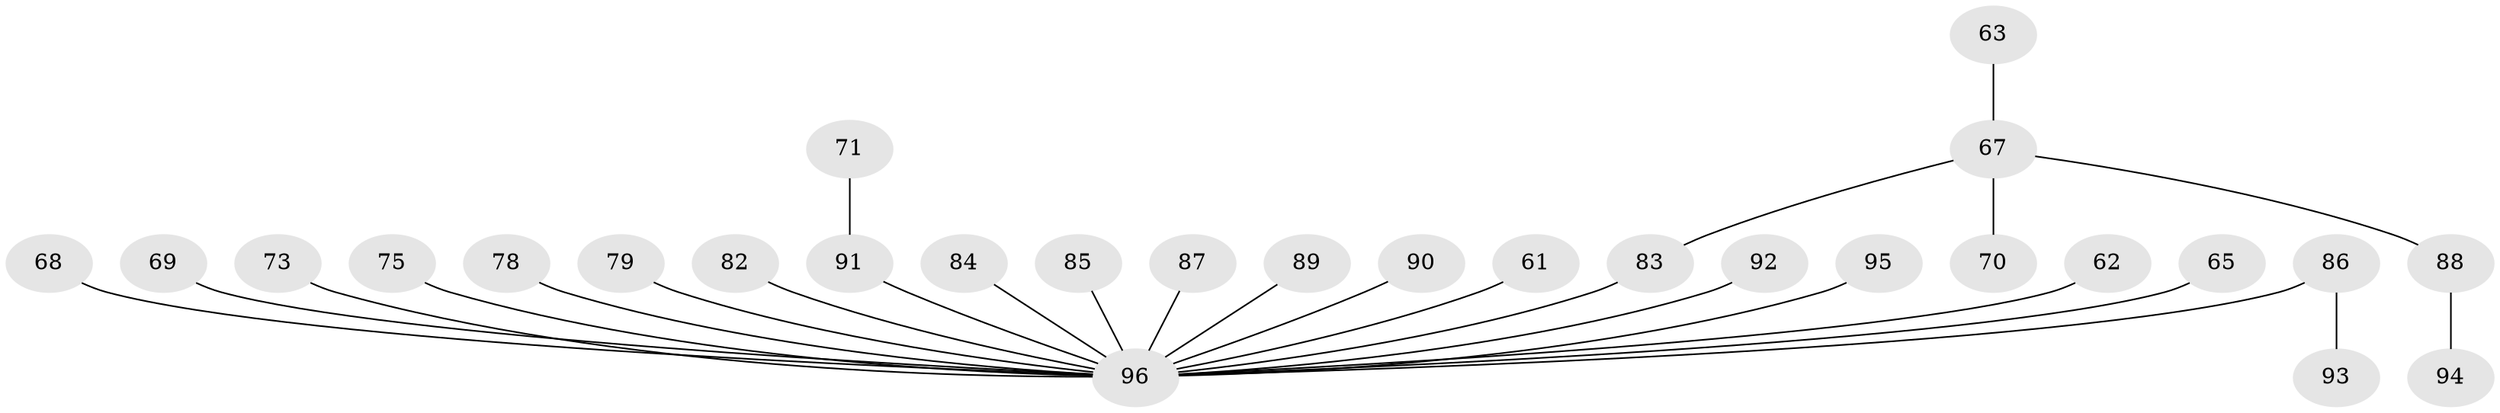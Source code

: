 // original degree distribution, {7: 0.020833333333333332, 6: 0.010416666666666666, 5: 0.03125, 3: 0.19791666666666666, 2: 0.21875, 1: 0.5, 4: 0.020833333333333332}
// Generated by graph-tools (version 1.1) at 2025/56/03/04/25 21:56:59]
// undirected, 28 vertices, 27 edges
graph export_dot {
graph [start="1"]
  node [color=gray90,style=filled];
  61;
  62;
  63;
  65;
  67 [super="+24+29"];
  68;
  69;
  70;
  71;
  73;
  75;
  78;
  79;
  82 [super="+30"];
  83 [super="+12+33+53+66"];
  84;
  85;
  86 [super="+49+58"];
  87;
  88;
  89;
  90;
  91 [super="+59"];
  92;
  93;
  94;
  95;
  96 [super="+4+17+21+3+6+15+25+36+18+32+45+23+37+7+54+22+26+74+52+77+34+48+39+76+40+50+64+44+72+80+81+47+57+60"];
  61 -- 96;
  62 -- 96;
  63 -- 67;
  65 -- 96;
  67 -- 70;
  67 -- 88;
  67 -- 83;
  68 -- 96;
  69 -- 96;
  71 -- 91;
  73 -- 96;
  75 -- 96;
  78 -- 96;
  79 -- 96;
  82 -- 96;
  83 -- 96;
  84 -- 96;
  85 -- 96;
  86 -- 93;
  86 -- 96;
  87 -- 96;
  88 -- 94;
  89 -- 96;
  90 -- 96;
  91 -- 96;
  92 -- 96;
  95 -- 96;
}
